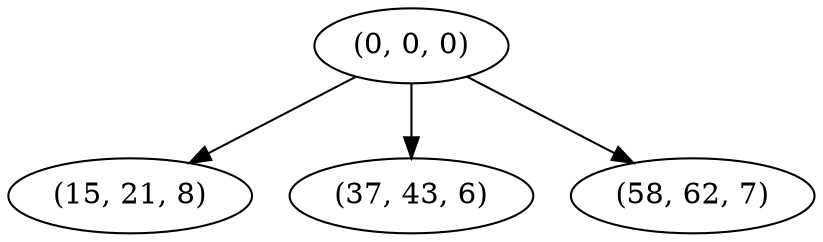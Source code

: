 digraph tree {
    "(0, 0, 0)";
    "(15, 21, 8)";
    "(37, 43, 6)";
    "(58, 62, 7)";
    "(0, 0, 0)" -> "(15, 21, 8)";
    "(0, 0, 0)" -> "(37, 43, 6)";
    "(0, 0, 0)" -> "(58, 62, 7)";
}
